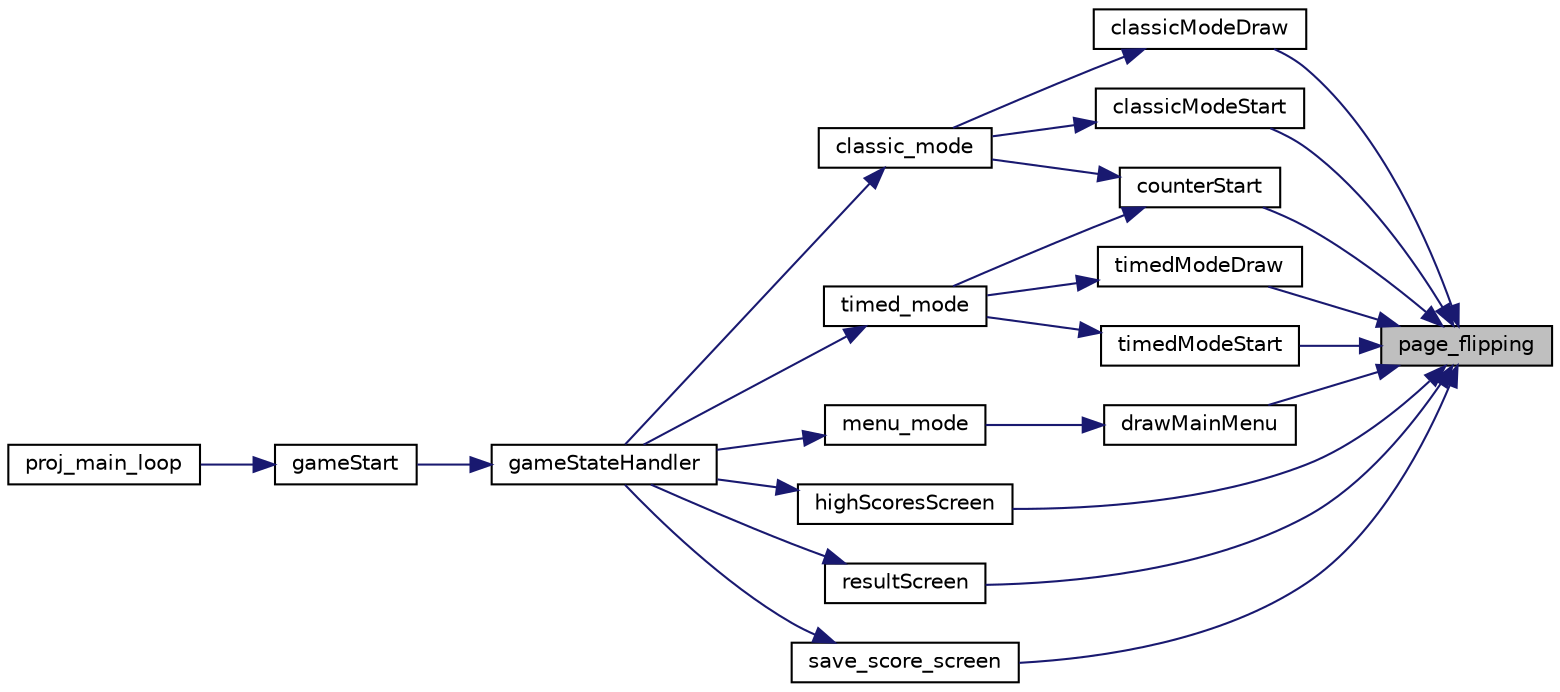 digraph "page_flipping"
{
 // LATEX_PDF_SIZE
  edge [fontname="Helvetica",fontsize="10",labelfontname="Helvetica",labelfontsize="10"];
  node [fontname="Helvetica",fontsize="10",shape=record];
  rankdir="RL";
  Node1 [label="page_flipping",height=0.2,width=0.4,color="black", fillcolor="grey75", style="filled", fontcolor="black",tooltip="Perform page flipping - copy contents of the double buffer to the first buffer."];
  Node1 -> Node2 [dir="back",color="midnightblue",fontsize="10",style="solid",fontname="Helvetica"];
  Node2 [label="classicModeDraw",height=0.2,width=0.4,color="black", fillcolor="white", style="filled",URL="$game_8h.html#ab37d0fced05f5dfbf1dc8172029c73ae",tooltip="Draw game components for Classic Mode on screen."];
  Node2 -> Node3 [dir="back",color="midnightblue",fontsize="10",style="solid",fontname="Helvetica"];
  Node3 [label="classic_mode",height=0.2,width=0.4,color="black", fillcolor="white", style="filled",URL="$game_8h.html#a6d636c5d37c022c2b68db53b8a4a6b87",tooltip="Draw classic mode sentence,input and handle classic game mode state."];
  Node3 -> Node4 [dir="back",color="midnightblue",fontsize="10",style="solid",fontname="Helvetica"];
  Node4 [label="gameStateHandler",height=0.2,width=0.4,color="black", fillcolor="white", style="filled",URL="$game_8h.html#a8df558a332b33b1b0be4f15a02438531",tooltip="Load letters,sentences and xpm's, set graphics mode and start game."];
  Node4 -> Node5 [dir="back",color="midnightblue",fontsize="10",style="solid",fontname="Helvetica"];
  Node5 [label="gameStart",height=0.2,width=0.4,color="black", fillcolor="white", style="filled",URL="$game_8h.html#aaaff4e132cd3b41673859b2b4ea1159f",tooltip="Load letters,sentences and xpm's, set graphics mode and start game."];
  Node5 -> Node6 [dir="back",color="midnightblue",fontsize="10",style="solid",fontname="Helvetica"];
  Node6 [label="proj_main_loop",height=0.2,width=0.4,color="black", fillcolor="white", style="filled",URL="$proj_8c.html#a2a16f651eccbd248e1ad3b3b924b143b",tooltip=" "];
  Node1 -> Node7 [dir="back",color="midnightblue",fontsize="10",style="solid",fontname="Helvetica"];
  Node7 [label="classicModeStart",height=0.2,width=0.4,color="black", fillcolor="white", style="filled",URL="$game_8h.html#a1584348a343494bd3b81c20776dde34b",tooltip="Draw the initial game components for the Classic Mode on the screen."];
  Node7 -> Node3 [dir="back",color="midnightblue",fontsize="10",style="solid",fontname="Helvetica"];
  Node1 -> Node8 [dir="back",color="midnightblue",fontsize="10",style="solid",fontname="Helvetica"];
  Node8 [label="counterStart",height=0.2,width=0.4,color="black", fillcolor="white", style="filled",URL="$game_8h.html#a1ccca907138b5e9af2569d8c0732b74b",tooltip="Displays a 3 2 1 counter before the start of the game mode."];
  Node8 -> Node3 [dir="back",color="midnightblue",fontsize="10",style="solid",fontname="Helvetica"];
  Node8 -> Node9 [dir="back",color="midnightblue",fontsize="10",style="solid",fontname="Helvetica"];
  Node9 [label="timed_mode",height=0.2,width=0.4,color="black", fillcolor="white", style="filled",URL="$game_8h.html#a98389bdfd88eb39ac7e97b7746a86887",tooltip="Draw timed mode sentence,input and handle timed game mode state."];
  Node9 -> Node4 [dir="back",color="midnightblue",fontsize="10",style="solid",fontname="Helvetica"];
  Node1 -> Node10 [dir="back",color="midnightblue",fontsize="10",style="solid",fontname="Helvetica"];
  Node10 [label="drawMainMenu",height=0.2,width=0.4,color="black", fillcolor="white", style="filled",URL="$game_8h.html#a06326bc3ce2fdfe90cb6eb3172159fd0",tooltip="Draw Menu's components on screen depending on the position/pressed buttons of the mouse."];
  Node10 -> Node11 [dir="back",color="midnightblue",fontsize="10",style="solid",fontname="Helvetica"];
  Node11 [label="menu_mode",height=0.2,width=0.4,color="black", fillcolor="white", style="filled",URL="$game_8h.html#a384fd7bc5dd16b6f904889a9b44d0ca6",tooltip="Draw menu components, buttons and mouse and go to game modes if buttons are pressed."];
  Node11 -> Node4 [dir="back",color="midnightblue",fontsize="10",style="solid",fontname="Helvetica"];
  Node1 -> Node12 [dir="back",color="midnightblue",fontsize="10",style="solid",fontname="Helvetica"];
  Node12 [label="highScoresScreen",height=0.2,width=0.4,color="black", fillcolor="white", style="filled",URL="$game_8h.html#a7a6196f9ae7dc4d6ac8cc52a16719141",tooltip="Show a screen with the highest scores (top 5)"];
  Node12 -> Node4 [dir="back",color="midnightblue",fontsize="10",style="solid",fontname="Helvetica"];
  Node1 -> Node13 [dir="back",color="midnightblue",fontsize="10",style="solid",fontname="Helvetica"];
  Node13 [label="resultScreen",height=0.2,width=0.4,color="black", fillcolor="white", style="filled",URL="$game_8h.html#a6b53c7bdd4b90b905dd483f3e7dab7b7",tooltip="Draws the results layout."];
  Node13 -> Node4 [dir="back",color="midnightblue",fontsize="10",style="solid",fontname="Helvetica"];
  Node1 -> Node14 [dir="back",color="midnightblue",fontsize="10",style="solid",fontname="Helvetica"];
  Node14 [label="save_score_screen",height=0.2,width=0.4,color="black", fillcolor="white", style="filled",URL="$game_8h.html#a26b9c84c114e6513e181679f76a97854",tooltip="Shows a screen with a \"buffer\" where the user should enter a username to save the score."];
  Node14 -> Node4 [dir="back",color="midnightblue",fontsize="10",style="solid",fontname="Helvetica"];
  Node1 -> Node15 [dir="back",color="midnightblue",fontsize="10",style="solid",fontname="Helvetica"];
  Node15 [label="timedModeDraw",height=0.2,width=0.4,color="black", fillcolor="white", style="filled",URL="$game_8h.html#aa7eb18acc842b698793554bd3d23d3eb",tooltip="Draw game components for Timed Mode on screen."];
  Node15 -> Node9 [dir="back",color="midnightblue",fontsize="10",style="solid",fontname="Helvetica"];
  Node1 -> Node16 [dir="back",color="midnightblue",fontsize="10",style="solid",fontname="Helvetica"];
  Node16 [label="timedModeStart",height=0.2,width=0.4,color="black", fillcolor="white", style="filled",URL="$game_8h.html#a4923d4462686f737bb06f5b0b7a2e596",tooltip="Draw the initial game components for the Timed Mode on the screen."];
  Node16 -> Node9 [dir="back",color="midnightblue",fontsize="10",style="solid",fontname="Helvetica"];
}
